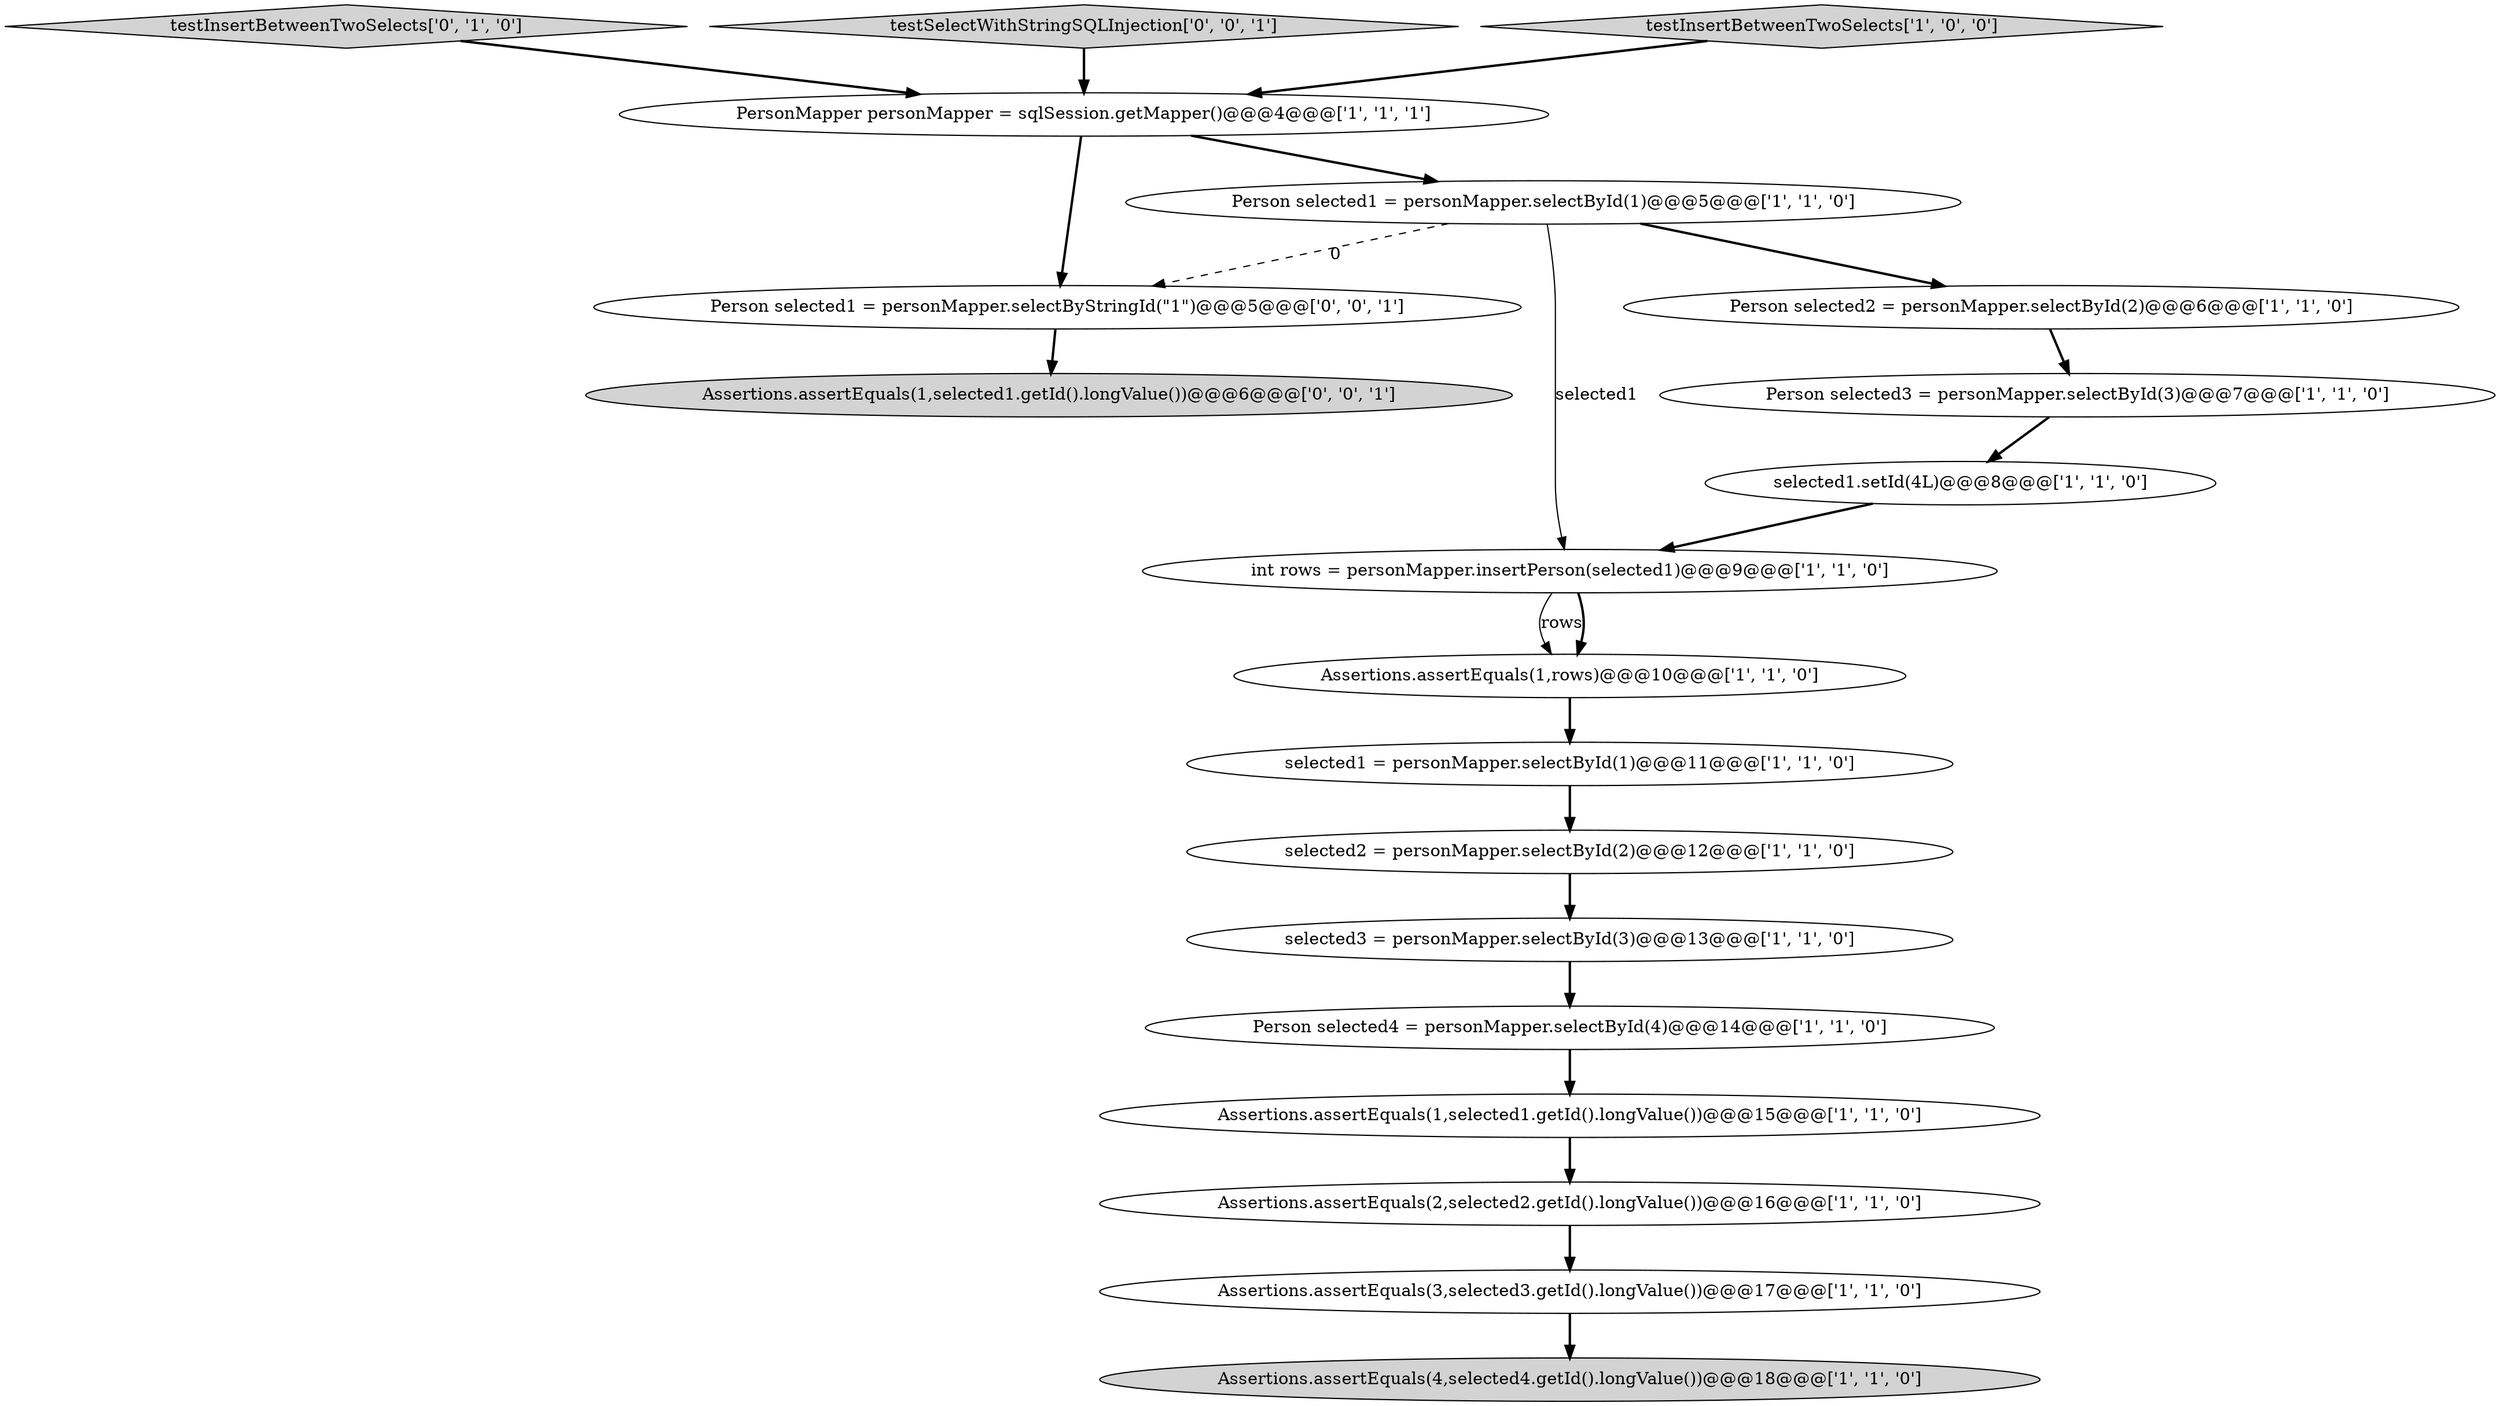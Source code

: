digraph {
0 [style = filled, label = "Person selected3 = personMapper.selectById(3)@@@7@@@['1', '1', '0']", fillcolor = white, shape = ellipse image = "AAA0AAABBB1BBB"];
8 [style = filled, label = "PersonMapper personMapper = sqlSession.getMapper()@@@4@@@['1', '1', '1']", fillcolor = white, shape = ellipse image = "AAA0AAABBB1BBB"];
9 [style = filled, label = "Assertions.assertEquals(1,selected1.getId().longValue())@@@15@@@['1', '1', '0']", fillcolor = white, shape = ellipse image = "AAA0AAABBB1BBB"];
14 [style = filled, label = "selected2 = personMapper.selectById(2)@@@12@@@['1', '1', '0']", fillcolor = white, shape = ellipse image = "AAA0AAABBB1BBB"];
16 [style = filled, label = "testInsertBetweenTwoSelects['0', '1', '0']", fillcolor = lightgray, shape = diamond image = "AAA0AAABBB2BBB"];
12 [style = filled, label = "int rows = personMapper.insertPerson(selected1)@@@9@@@['1', '1', '0']", fillcolor = white, shape = ellipse image = "AAA0AAABBB1BBB"];
3 [style = filled, label = "Person selected4 = personMapper.selectById(4)@@@14@@@['1', '1', '0']", fillcolor = white, shape = ellipse image = "AAA0AAABBB1BBB"];
4 [style = filled, label = "Person selected2 = personMapper.selectById(2)@@@6@@@['1', '1', '0']", fillcolor = white, shape = ellipse image = "AAA0AAABBB1BBB"];
11 [style = filled, label = "Assertions.assertEquals(3,selected3.getId().longValue())@@@17@@@['1', '1', '0']", fillcolor = white, shape = ellipse image = "AAA0AAABBB1BBB"];
1 [style = filled, label = "Assertions.assertEquals(4,selected4.getId().longValue())@@@18@@@['1', '1', '0']", fillcolor = lightgray, shape = ellipse image = "AAA0AAABBB1BBB"];
19 [style = filled, label = "Assertions.assertEquals(1,selected1.getId().longValue())@@@6@@@['0', '0', '1']", fillcolor = lightgray, shape = ellipse image = "AAA0AAABBB3BBB"];
10 [style = filled, label = "Assertions.assertEquals(1,rows)@@@10@@@['1', '1', '0']", fillcolor = white, shape = ellipse image = "AAA0AAABBB1BBB"];
17 [style = filled, label = "testSelectWithStringSQLInjection['0', '0', '1']", fillcolor = lightgray, shape = diamond image = "AAA0AAABBB3BBB"];
7 [style = filled, label = "testInsertBetweenTwoSelects['1', '0', '0']", fillcolor = lightgray, shape = diamond image = "AAA0AAABBB1BBB"];
18 [style = filled, label = "Person selected1 = personMapper.selectByStringId(\"1\")@@@5@@@['0', '0', '1']", fillcolor = white, shape = ellipse image = "AAA0AAABBB3BBB"];
15 [style = filled, label = "selected1.setId(4L)@@@8@@@['1', '1', '0']", fillcolor = white, shape = ellipse image = "AAA0AAABBB1BBB"];
13 [style = filled, label = "selected1 = personMapper.selectById(1)@@@11@@@['1', '1', '0']", fillcolor = white, shape = ellipse image = "AAA0AAABBB1BBB"];
6 [style = filled, label = "Person selected1 = personMapper.selectById(1)@@@5@@@['1', '1', '0']", fillcolor = white, shape = ellipse image = "AAA0AAABBB1BBB"];
2 [style = filled, label = "selected3 = personMapper.selectById(3)@@@13@@@['1', '1', '0']", fillcolor = white, shape = ellipse image = "AAA0AAABBB1BBB"];
5 [style = filled, label = "Assertions.assertEquals(2,selected2.getId().longValue())@@@16@@@['1', '1', '0']", fillcolor = white, shape = ellipse image = "AAA0AAABBB1BBB"];
17->8 [style = bold, label=""];
12->10 [style = solid, label="rows"];
16->8 [style = bold, label=""];
11->1 [style = bold, label=""];
8->18 [style = bold, label=""];
2->3 [style = bold, label=""];
18->19 [style = bold, label=""];
8->6 [style = bold, label=""];
7->8 [style = bold, label=""];
0->15 [style = bold, label=""];
4->0 [style = bold, label=""];
6->18 [style = dashed, label="0"];
3->9 [style = bold, label=""];
6->4 [style = bold, label=""];
12->10 [style = bold, label=""];
10->13 [style = bold, label=""];
9->5 [style = bold, label=""];
15->12 [style = bold, label=""];
14->2 [style = bold, label=""];
5->11 [style = bold, label=""];
13->14 [style = bold, label=""];
6->12 [style = solid, label="selected1"];
}
